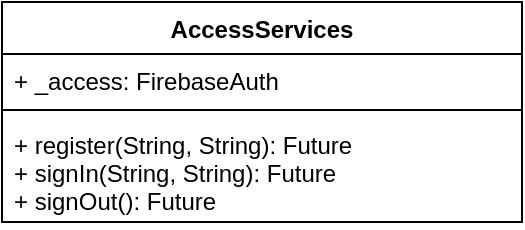 <mxfile version="12.1.3" pages="1"><diagram id="0pfKawK-PbIhim-dKoy0" name="Page-1"><mxGraphModel dx="1264" dy="396" grid="1" gridSize="10" guides="1" tooltips="1" connect="1" arrows="1" fold="1" page="1" pageScale="1" pageWidth="850" pageHeight="1100" math="0" shadow="0"><root><mxCell id="0"/><mxCell id="1" parent="0"/><mxCell id="BbTWBaqUUxghqNnf81TQ-1" value="AccessServices" style="swimlane;fontStyle=1;align=center;verticalAlign=top;childLayout=stackLayout;horizontal=1;startSize=26;horizontalStack=0;resizeParent=1;resizeParentMax=0;resizeLast=0;collapsible=1;marginBottom=0;" vertex="1" parent="1"><mxGeometry x="300" y="40" width="260" height="110" as="geometry"/></mxCell><mxCell id="BbTWBaqUUxghqNnf81TQ-2" value="+ _access: FirebaseAuth" style="text;strokeColor=none;fillColor=none;align=left;verticalAlign=top;spacingLeft=4;spacingRight=4;overflow=hidden;rotatable=0;points=[[0,0.5],[1,0.5]];portConstraint=eastwest;" vertex="1" parent="BbTWBaqUUxghqNnf81TQ-1"><mxGeometry y="26" width="260" height="24" as="geometry"/></mxCell><mxCell id="BbTWBaqUUxghqNnf81TQ-3" value="" style="line;strokeWidth=1;fillColor=none;align=left;verticalAlign=middle;spacingTop=-1;spacingLeft=3;spacingRight=3;rotatable=0;labelPosition=right;points=[];portConstraint=eastwest;" vertex="1" parent="BbTWBaqUUxghqNnf81TQ-1"><mxGeometry y="50" width="260" height="8" as="geometry"/></mxCell><mxCell id="BbTWBaqUUxghqNnf81TQ-4" value="+ register(String, String): Future&#10;+ signIn(String, String): Future&#10;+ signOut(): Future" style="text;strokeColor=none;fillColor=none;align=left;verticalAlign=top;spacingLeft=4;spacingRight=4;overflow=hidden;rotatable=0;points=[[0,0.5],[1,0.5]];portConstraint=eastwest;" vertex="1" parent="BbTWBaqUUxghqNnf81TQ-1"><mxGeometry y="58" width="260" height="52" as="geometry"/></mxCell></root></mxGraphModel></diagram></mxfile>